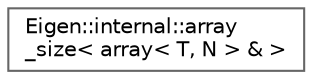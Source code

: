 digraph "类继承关系图"
{
 // LATEX_PDF_SIZE
  bgcolor="transparent";
  edge [fontname=Helvetica,fontsize=10,labelfontname=Helvetica,labelfontsize=10];
  node [fontname=Helvetica,fontsize=10,shape=box,height=0.2,width=0.4];
  rankdir="LR";
  Node0 [id="Node000000",label="Eigen::internal::array\l_size\< array\< T, N \> & \>",height=0.2,width=0.4,color="grey40", fillcolor="white", style="filled",URL="$struct_eigen_1_1internal_1_1array__size_3_01array_3_01_t_00_01_n_01_4_01_6_01_4.html",tooltip=" "];
}
